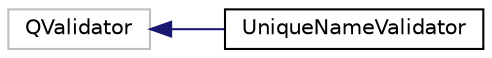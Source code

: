 digraph "Graphical Class Hierarchy"
{
 // LATEX_PDF_SIZE
  edge [fontname="Helvetica",fontsize="10",labelfontname="Helvetica",labelfontsize="10"];
  node [fontname="Helvetica",fontsize="10",shape=record];
  rankdir="LR";
  Node161 [label="QValidator",height=0.2,width=0.4,color="grey75", fillcolor="white", style="filled",tooltip=" "];
  Node161 -> Node0 [dir="back",color="midnightblue",fontsize="10",style="solid",fontname="Helvetica"];
  Node0 [label="UniqueNameValidator",height=0.2,width=0.4,color="black", fillcolor="white", style="filled",URL="$classUniqueNameValidator.html",tooltip=" "];
}

